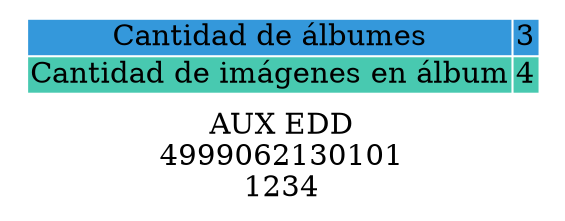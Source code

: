 digraph G{
label="AUX EDD
4999062130101
1234";Nodo[shape=none label=<
<TABLE BORDER="0" CELLSPACING="1" CELLPADDING= "1">
<TR>
<TD BGCOLOR="#3498DB">Cantidad de álbumes</TD>
<TD BGCOLOR="#3498DB">3</TD>
</TR>
<TR>
<TD BGCOLOR="#48C9B0">Cantidad de imágenes en álbum</TD>
<TD BGCOLOR="#48C9B0">4</TD>
</TR>
</TABLE>>]
}